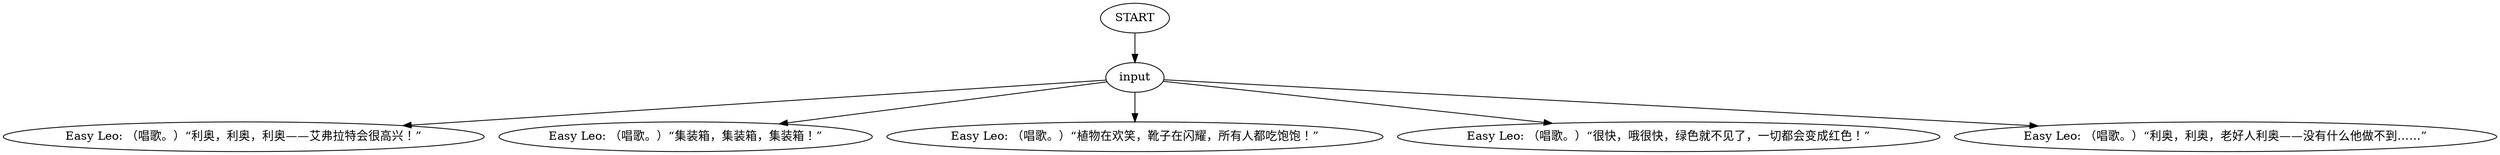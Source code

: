 # CONTAINERYARD / LEO new barks
# Replacement barks for Leo to test out.
# ==================================================
digraph G {
	  0 [label="START"];
	  1 [label="input"];
	  2 [label="Easy Leo: （唱歌。）“利奥，利奥，利奥——艾弗拉特会很高兴！”"];
	  3 [label="Easy Leo: （唱歌。）“集装箱，集装箱，集装箱！”"];
	  4 [label="Easy Leo: （唱歌。）“植物在欢笑，靴子在闪耀，所有人都吃饱饱！”"];
	  6 [label="Easy Leo: （唱歌。）“很快，哦很快，绿色就不见了，一切都会变成红色！”"];
	  7 [label="Easy Leo: （唱歌。）“利奥，利奥，老好人利奥——没有什么他做不到……”"];
	  0 -> 1
	  1 -> 2
	  1 -> 3
	  1 -> 4
	  1 -> 6
	  1 -> 7
}


